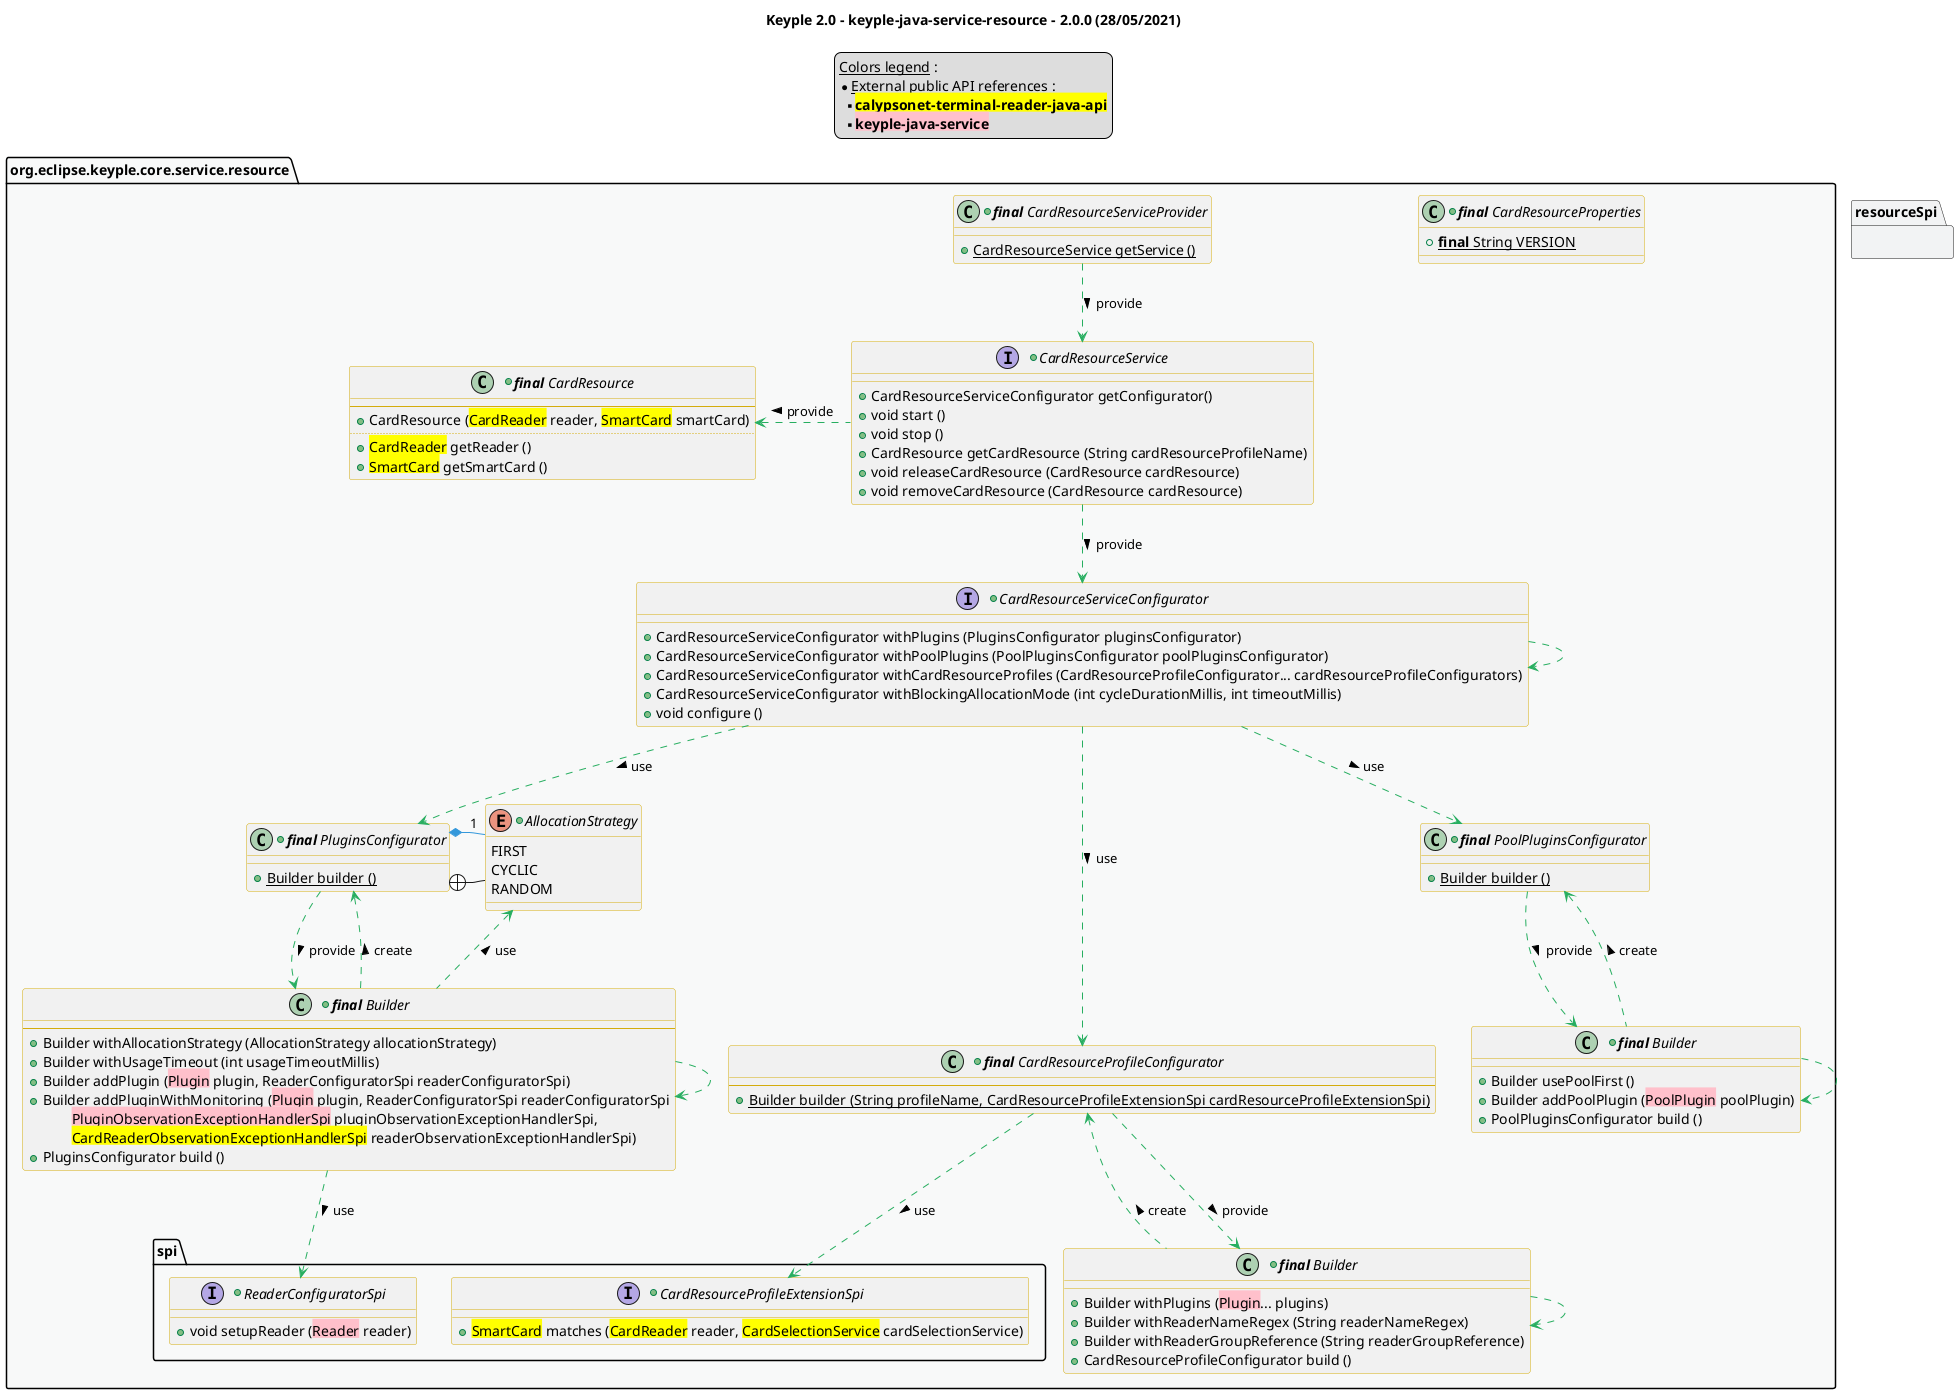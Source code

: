 @startuml
title
    Keyple 2.0 - keyple-java-service-resource - 2.0.0 (28/05/2021)
end title

' == THEME ==

'Couleurs issues de : https://htmlcolorcodes.com/fr/tableau-de-couleur/tableau-de-couleur-design-plat/
!define C_GREY1 F8F9F9
!define C_GREY2 F2F3F4
!define C_GREY3 E5E7E9
!define C_GREY4 D7DBDD
!define C_GREY5 CACFD2
!define C_GREY6 BDC3C7
!define C_LINK 3498DB
!define C_USE 27AE60

skinparam Shadowing false
skinparam ClassFontStyle italic
skinparam ClassBorderColor #D4AC0D
skinparam stereotypeABorderColor #A9DCDF
skinparam stereotypeIBorderColor #B4A7E5
skinparam stereotypeCBorderColor #ADD1B2
skinparam stereotypeEBorderColor #EB93DF
' Red
skinparam ClassBackgroundColor<<red>> #FDEDEC
skinparam ClassBorderColor<<red>> #E74C3C
hide <<red>> stereotype
' Purple
skinparam ClassBackgroundColor<<purple>> #F4ECF7
skinparam ClassBorderColor<<purple>> #8E44AD
hide <<purple>> stereotype
' blue
skinparam ClassBackgroundColor<<blue>> #EBF5FB
skinparam ClassBorderColor<<blue>> #3498DB
hide <<blue>> stereotype
' Green
skinparam ClassBackgroundColor<<green>> #E9F7EF
skinparam ClassBorderColor<<green>> #27AE60
hide <<green>> stereotype
' Grey
skinparam ClassBackgroundColor<<grey>> #EAECEE
skinparam ClassBorderColor<<grey>> #2C3E50
hide <<grey>> stereotype

' == CONTENT ==

legend top
    __Colors legend__ :
    * __External public API references__ :
    ** <back:yellow>**calypsonet-terminal-reader-java-api**</back>
    ** <back:pink>**keyple-java-service**</back>
end legend

package "org.eclipse.keyple.core.service.resource" as resource {

    +class "**final** CardResourceProperties" as ApiProperties {
        +{static} **final** String VERSION
    }

    ' Card Resource Service
    +class "**final** CardResourceServiceProvider" as CardResourceServiceProvider {
        +{static} CardResourceService getService ()
    }

    +interface CardResourceService {
        +CardResourceServiceConfigurator getConfigurator()
        +void start ()
        +void stop ()
        +CardResource getCardResource (String cardResourceProfileName)
        +void releaseCardResource (CardResource cardResource)
        +void removeCardResource (CardResource cardResource)
    }

    +interface CardResourceServiceConfigurator {
        +CardResourceServiceConfigurator withPlugins (PluginsConfigurator pluginsConfigurator)
        +CardResourceServiceConfigurator withPoolPlugins (PoolPluginsConfigurator poolPluginsConfigurator)
        +CardResourceServiceConfigurator withCardResourceProfiles (CardResourceProfileConfigurator... cardResourceProfileConfigurators)
        +CardResourceServiceConfigurator withBlockingAllocationMode (int cycleDurationMillis, int timeoutMillis)
        +void configure ()
    }

    +class "**final** PluginsConfigurator" as PluginsConfigurator {
        +{static} Builder builder ()
    }
    +class "**final** Builder" as PluginsConfiguratorBuilder {
        --
        +Builder withAllocationStrategy (AllocationStrategy allocationStrategy)
        +Builder withUsageTimeout (int usageTimeoutMillis)
        +Builder addPlugin (<back:pink>Plugin</back> plugin, ReaderConfiguratorSpi readerConfiguratorSpi)
        +Builder addPluginWithMonitoring (<back:pink>Plugin</back> plugin, ReaderConfiguratorSpi readerConfiguratorSpi
            \t<back:pink>PluginObservationExceptionHandlerSpi</back> pluginObservationExceptionHandlerSpi,
            \t<back:yellow>CardReaderObservationExceptionHandlerSpi</back> readerObservationExceptionHandlerSpi)
        +PluginsConfigurator build ()
    }
    +enum AllocationStrategy {
        FIRST
        CYCLIC
        RANDOM
    }

    +class "**final** PoolPluginsConfigurator" as PoolPluginsConfigurator {
        +{static} Builder builder ()
    }
    +class "**final** Builder" as PoolPluginsConfiguratorBuilder {
        +Builder usePoolFirst ()
        +Builder addPoolPlugin (<back:pink>PoolPlugin</back> poolPlugin)
        +PoolPluginsConfigurator build ()
    }

    +class "**final** CardResourceProfileConfigurator" as CardResourceProfileConfigurator {
        --
        +{static} Builder builder (String profileName, CardResourceProfileExtensionSpi cardResourceProfileExtensionSpi)
    }
    +class "**final** Builder" as CardResourceProfileConfiguratorBuilder {
        +Builder withPlugins (<back:pink>Plugin</back>... plugins)
        +Builder withReaderNameRegex (String readerNameRegex)
        +Builder withReaderGroupReference (String readerGroupReference)
        +CardResourceProfileConfigurator build ()
    }

    +class "**final** CardResource" as CardResource {
        --
        +CardResource (<back:yellow>CardReader</back> reader, <back:yellow>SmartCard</back> smartCard)
        ..
        +<back:yellow>CardReader</back> getReader ()
        +<back:yellow>SmartCard</back> getSmartCard ()
    }

    package "spi" as resourceSpi {
        +interface ReaderConfiguratorSpi {
            +void setupReader (<back:pink>Reader</back> reader)
        }
        +interface CardResourceProfileExtensionSpi {
            +<back:yellow>SmartCard</back> matches (<back:yellow>CardReader</back> reader, <back:yellow>CardSelectionService</back> cardSelectionService)
        }
    }
}

' Associations

CardResourceServiceProvider ..> CardResourceService #C_USE : provide >

CardResourceService .left.> CardResource #C_USE : provide >
CardResourceService ..> CardResourceServiceConfigurator #C_USE : provide >

CardResourceServiceConfigurator ..> CardResourceServiceConfigurator #C_USE
CardResourceServiceConfigurator ..> PluginsConfigurator #C_USE : use >
CardResourceServiceConfigurator ..> PoolPluginsConfigurator #C_USE : use >
CardResourceServiceConfigurator ..> CardResourceProfileConfigurator #C_USE : use >

PluginsConfigurator ..> PluginsConfiguratorBuilder #C_USE : provide >
PluginsConfigurator +-right- AllocationStrategy
PluginsConfigurator *-right- "1" AllocationStrategy #C_LINK

PluginsConfiguratorBuilder ..> PluginsConfiguratorBuilder #C_USE
PluginsConfiguratorBuilder .up.> AllocationStrategy #C_USE : use >
PluginsConfiguratorBuilder ..> ReaderConfiguratorSpi #C_USE : use >
PluginsConfiguratorBuilder .up.> PluginsConfigurator #C_USE : create >

PoolPluginsConfigurator ..> PoolPluginsConfiguratorBuilder #C_USE : provide >

PoolPluginsConfiguratorBuilder ..> PoolPluginsConfiguratorBuilder #C_USE
PoolPluginsConfiguratorBuilder .up.> PoolPluginsConfigurator #C_USE : create >

CardResourceProfileConfigurator ..> CardResourceProfileExtensionSpi #C_USE : use >
CardResourceProfileConfigurator ..> CardResourceProfileConfiguratorBuilder #C_USE : provide >

CardResourceProfileConfiguratorBuilder ..> CardResourceProfileConfiguratorBuilder #C_USE
CardResourceProfileConfiguratorBuilder .up.> CardResourceProfileConfigurator #C_USE : create >

' == LAYOUT ==

' == STYLE ==

package resource #C_GREY1 {}
package resourceSpi #C_GREY2 {}

@enduml